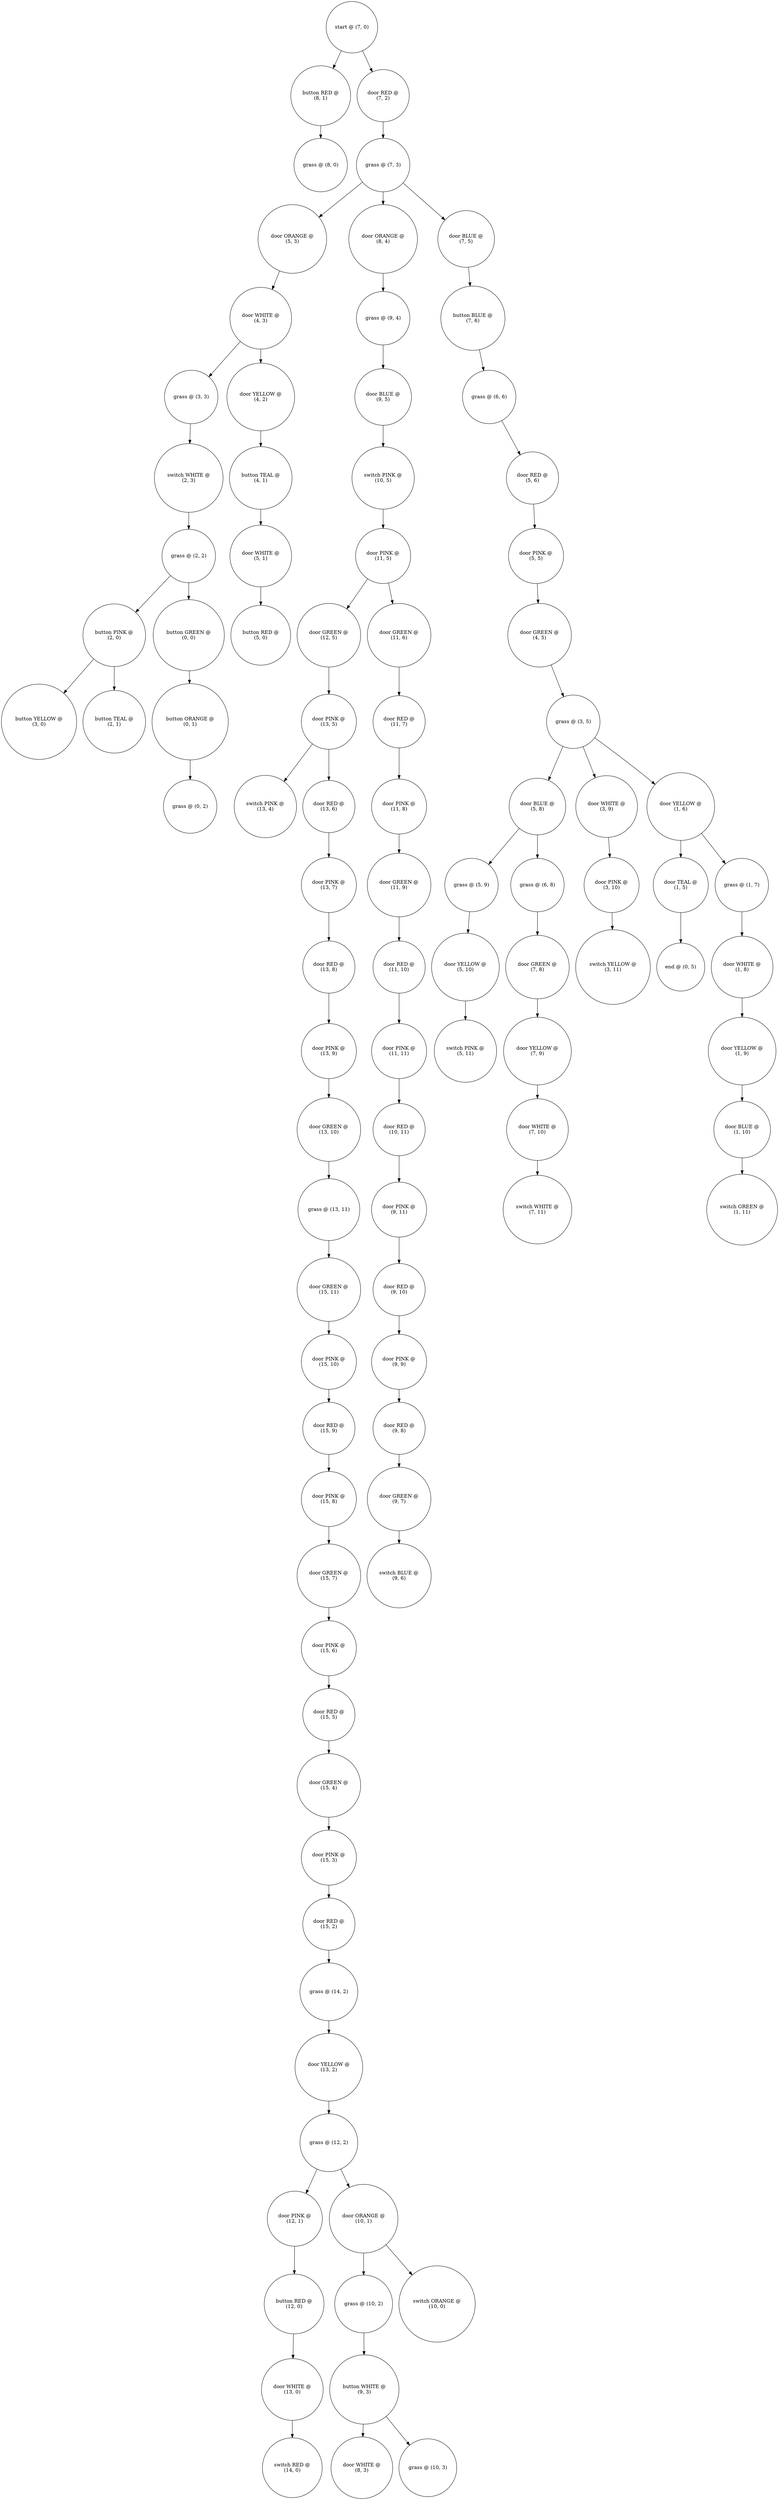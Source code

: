 digraph {
	node [shape=circle]
	"door WHITE @
(4, 3)"
	"door WHITE @
(4, 3)" -> "grass @ (3, 3)"
	"door WHITE @
(4, 3)" -> "door YELLOW @
(4, 2)"
	"door RED @
(15, 9)"
	"door RED @
(15, 9)" -> "door PINK @
(15, 8)"
	"door PINK @
(11, 11)"
	"door PINK @
(11, 11)" -> "door RED @
(10, 11)"
	"button RED @
(12, 0)"
	"button RED @
(12, 0)" -> "door WHITE @
(13, 0)"
	"grass @ (10, 2)"
	"grass @ (10, 2)" -> "button WHITE @
(9, 3)"
	"switch PINK @
(5, 11)"
	"door RED @
(10, 11)"
	"door RED @
(10, 11)" -> "door PINK @
(9, 11)"
	"grass @ (5, 9)"
	"grass @ (5, 9)" -> "door YELLOW @
(5, 10)"
	"door GREEN @
(12, 5)"
	"door GREEN @
(12, 5)" -> "door PINK @
(13, 5)"
	"door YELLOW @
(13, 2)"
	"door YELLOW @
(13, 2)" -> "grass @ (12, 2)"
	"door BLUE @
(5, 8)"
	"door BLUE @
(5, 8)" -> "grass @ (5, 9)"
	"door BLUE @
(5, 8)" -> "grass @ (6, 8)"
	"door RED @
(13, 8)"
	"door RED @
(13, 8)" -> "door PINK @
(13, 9)"
	"door PINK @
(9, 11)"
	"door PINK @
(9, 11)" -> "door RED @
(9, 10)"
	"door ORANGE @
(5, 3)"
	"door ORANGE @
(5, 3)" -> "door WHITE @
(4, 3)"
	"door GREEN @
(15, 11)"
	"door GREEN @
(15, 11)" -> "door PINK @
(15, 10)"
	"switch RED @
(14, 0)"
	"door WHITE @
(13, 0)"
	"door WHITE @
(13, 0)" -> "switch RED @
(14, 0)"
	"grass @ (7, 3)"
	"grass @ (7, 3)" -> "door ORANGE @
(5, 3)"
	"grass @ (7, 3)" -> "door ORANGE @
(8, 4)"
	"grass @ (7, 3)" -> "door BLUE @
(7, 5)"
	"door PINK @
(9, 9)"
	"door PINK @
(9, 9)" -> "door RED @
(9, 8)"
	"door WHITE @
(3, 9)"
	"door WHITE @
(3, 9)" -> "door PINK @
(3, 10)"
	"door WHITE @
(1, 8)"
	"door WHITE @
(1, 8)" -> "door YELLOW @
(1, 9)"
	"switch PINK @
(13, 4)"
	"button RED @
(8, 1)"
	"button RED @
(8, 1)" -> "grass @ (8, 0)"
	"door RED @
(13, 6)"
	"door RED @
(13, 6)" -> "door PINK @
(13, 7)"
	"door YELLOW @
(1, 9)"
	"door YELLOW @
(1, 9)" -> "door BLUE @
(1, 10)"
	"door BLUE @
(9, 5)"
	"door BLUE @
(9, 5)" -> "switch PINK @
(10, 5)"
	"door WHITE @
(5, 1)"
	"door WHITE @
(5, 1)" -> "button RED @
(5, 0)"
	"door PINK @
(5, 5)"
	"door PINK @
(5, 5)" -> "door GREEN @
(4, 5)"
	"end @ (0, 5)"
	"door YELLOW @
(7, 9)"
	"door YELLOW @
(7, 9)" -> "door WHITE @
(7, 10)"
	"grass @ (6, 8)"
	"grass @ (6, 8)" -> "door GREEN @
(7, 8)"
	"button PINK @
(2, 0)"
	"button PINK @
(2, 0)" -> "button YELLOW @
(3, 0)"
	"button PINK @
(2, 0)" -> "button TEAL @
(2, 1)"
	"door YELLOW @
(5, 10)"
	"door YELLOW @
(5, 10)" -> "switch PINK @
(5, 11)"
	"button GREEN @
(0, 0)"
	"button GREEN @
(0, 0)" -> "button ORANGE @
(0, 1)"
	"door WHITE @
(8, 3)"
	"grass @ (6, 6)"
	"grass @ (6, 6)" -> "door RED @
(5, 6)"
	"door RED @
(9, 10)"
	"door RED @
(9, 10)" -> "door PINK @
(9, 9)"
	"door GREEN @
(7, 8)"
	"door GREEN @
(7, 8)" -> "door YELLOW @
(7, 9)"
	"door ORANGE @
(8, 4)"
	"door ORANGE @
(8, 4)" -> "grass @ (9, 4)"
	"door RED @
(11, 7)"
	"door RED @
(11, 7)" -> "door PINK @
(11, 8)"
	"door TEAL @
(1, 5)"
	"door TEAL @
(1, 5)" -> "end @ (0, 5)"
	"grass @ (0, 2)"
	"door WHITE @
(7, 10)"
	"door WHITE @
(7, 10)" -> "switch WHITE @
(7, 11)"
	"switch GREEN @
(1, 11)"
	"grass @ (3, 5)"
	"grass @ (3, 5)" -> "door BLUE @
(5, 8)"
	"grass @ (3, 5)" -> "door WHITE @
(3, 9)"
	"grass @ (3, 5)" -> "door YELLOW @
(1, 6)"
	"door PINK @
(15, 10)"
	"door PINK @
(15, 10)" -> "door RED @
(15, 9)"
	"door RED @
(9, 8)"
	"door RED @
(9, 8)" -> "door GREEN @
(9, 7)"
	"start @ (7, 0)"
	"start @ (7, 0)" -> "button RED @
(8, 1)"
	"start @ (7, 0)" -> "door RED @
(7, 2)"
	"button BLUE @
(7, 6)"
	"button BLUE @
(7, 6)" -> "grass @ (6, 6)"
	"switch BLUE @
(9, 6)"
	"grass @ (3, 3)"
	"grass @ (3, 3)" -> "switch WHITE @
(2, 3)"
	"grass @ (12, 2)"
	"grass @ (12, 2)" -> "door PINK @
(12, 1)"
	"grass @ (12, 2)" -> "door ORANGE @
(10, 1)"
	"button YELLOW @
(3, 0)"
	"door PINK @
(13, 9)"
	"door PINK @
(13, 9)" -> "door GREEN @
(13, 10)"
	"door RED @
(11, 10)"
	"door RED @
(11, 10)" -> "door PINK @
(11, 11)"
	"door PINK @
(11, 5)"
	"door PINK @
(11, 5)" -> "door GREEN @
(12, 5)"
	"door PINK @
(11, 5)" -> "door GREEN @
(11, 6)"
	"door PINK @
(11, 8)"
	"door PINK @
(11, 8)" -> "door GREEN @
(11, 9)"
	"door GREEN @
(11, 6)"
	"door GREEN @
(11, 6)" -> "door RED @
(11, 7)"
	"switch WHITE @
(7, 11)"
	"door RED @
(5, 6)"
	"door RED @
(5, 6)" -> "door PINK @
(5, 5)"
	"grass @ (2, 2)"
	"grass @ (2, 2)" -> "button PINK @
(2, 0)"
	"grass @ (2, 2)" -> "button GREEN @
(0, 0)"
	"door GREEN @
(15, 4)"
	"door GREEN @
(15, 4)" -> "door PINK @
(15, 3)"
	"switch WHITE @
(2, 3)"
	"switch WHITE @
(2, 3)" -> "grass @ (2, 2)"
	"door GREEN @
(13, 10)"
	"door GREEN @
(13, 10)" -> "grass @ (13, 11)"
	"door GREEN @
(11, 9)"
	"door GREEN @
(11, 9)" -> "door RED @
(11, 10)"
	"door RED @
(15, 5)"
	"door RED @
(15, 5)" -> "door GREEN @
(15, 4)"
	"button ORANGE @
(0, 1)"
	"button ORANGE @
(0, 1)" -> "grass @ (0, 2)"
	"door GREEN @
(9, 7)"
	"door GREEN @
(9, 7)" -> "switch BLUE @
(9, 6)"
	"button RED @
(5, 0)"
	"door YELLOW @
(4, 2)"
	"door YELLOW @
(4, 2)" -> "button TEAL @
(4, 1)"
	"door ORANGE @
(10, 1)"
	"door ORANGE @
(10, 1)" -> "grass @ (10, 2)"
	"door ORANGE @
(10, 1)" -> "switch ORANGE @
(10, 0)"
	"door PINK @
(13, 5)"
	"door PINK @
(13, 5)" -> "door RED @
(13, 6)"
	"door PINK @
(13, 5)" -> "switch PINK @
(13, 4)"
	"door PINK @
(12, 1)"
	"door PINK @
(12, 1)" -> "button RED @
(12, 0)"
	"door GREEN @
(15, 7)"
	"door GREEN @
(15, 7)" -> "door PINK @
(15, 6)"
	"door RED @
(15, 2)"
	"door RED @
(15, 2)" -> "grass @ (14, 2)"
	"door RED @
(7, 2)"
	"door RED @
(7, 2)" -> "grass @ (7, 3)"
	"grass @ (9, 4)"
	"grass @ (9, 4)" -> "door BLUE @
(9, 5)"
	"door PINK @
(15, 6)"
	"door PINK @
(15, 6)" -> "door RED @
(15, 5)"
	"switch PINK @
(10, 5)"
	"switch PINK @
(10, 5)" -> "door PINK @
(11, 5)"
	"door PINK @
(3, 10)"
	"door PINK @
(3, 10)" -> "switch YELLOW @
(3, 11)"
	"grass @ (14, 2)"
	"grass @ (14, 2)" -> "door YELLOW @
(13, 2)"
	"button TEAL @
(2, 1)"
	"grass @ (8, 0)"
	"door GREEN @
(4, 5)"
	"door GREEN @
(4, 5)" -> "grass @ (3, 5)"
	"door PINK @
(13, 7)"
	"door PINK @
(13, 7)" -> "door RED @
(13, 8)"
	"door PINK @
(15, 8)"
	"door PINK @
(15, 8)" -> "door GREEN @
(15, 7)"
	"door BLUE @
(1, 10)"
	"door BLUE @
(1, 10)" -> "switch GREEN @
(1, 11)"
	"door YELLOW @
(1, 6)"
	"door YELLOW @
(1, 6)" -> "grass @ (1, 7)"
	"door YELLOW @
(1, 6)" -> "door TEAL @
(1, 5)"
	"grass @ (13, 11)"
	"grass @ (13, 11)" -> "door GREEN @
(15, 11)"
	"grass @ (10, 3)"
	"button WHITE @
(9, 3)"
	"button WHITE @
(9, 3)" -> "grass @ (10, 3)"
	"button WHITE @
(9, 3)" -> "door WHITE @
(8, 3)"
	"switch YELLOW @
(3, 11)"
	"switch ORANGE @
(10, 0)"
	"door BLUE @
(7, 5)"
	"door BLUE @
(7, 5)" -> "button BLUE @
(7, 6)"
	"button TEAL @
(4, 1)"
	"button TEAL @
(4, 1)" -> "door WHITE @
(5, 1)"
	"door PINK @
(15, 3)"
	"door PINK @
(15, 3)" -> "door RED @
(15, 2)"
	"grass @ (1, 7)"
	"grass @ (1, 7)" -> "door WHITE @
(1, 8)"
}
